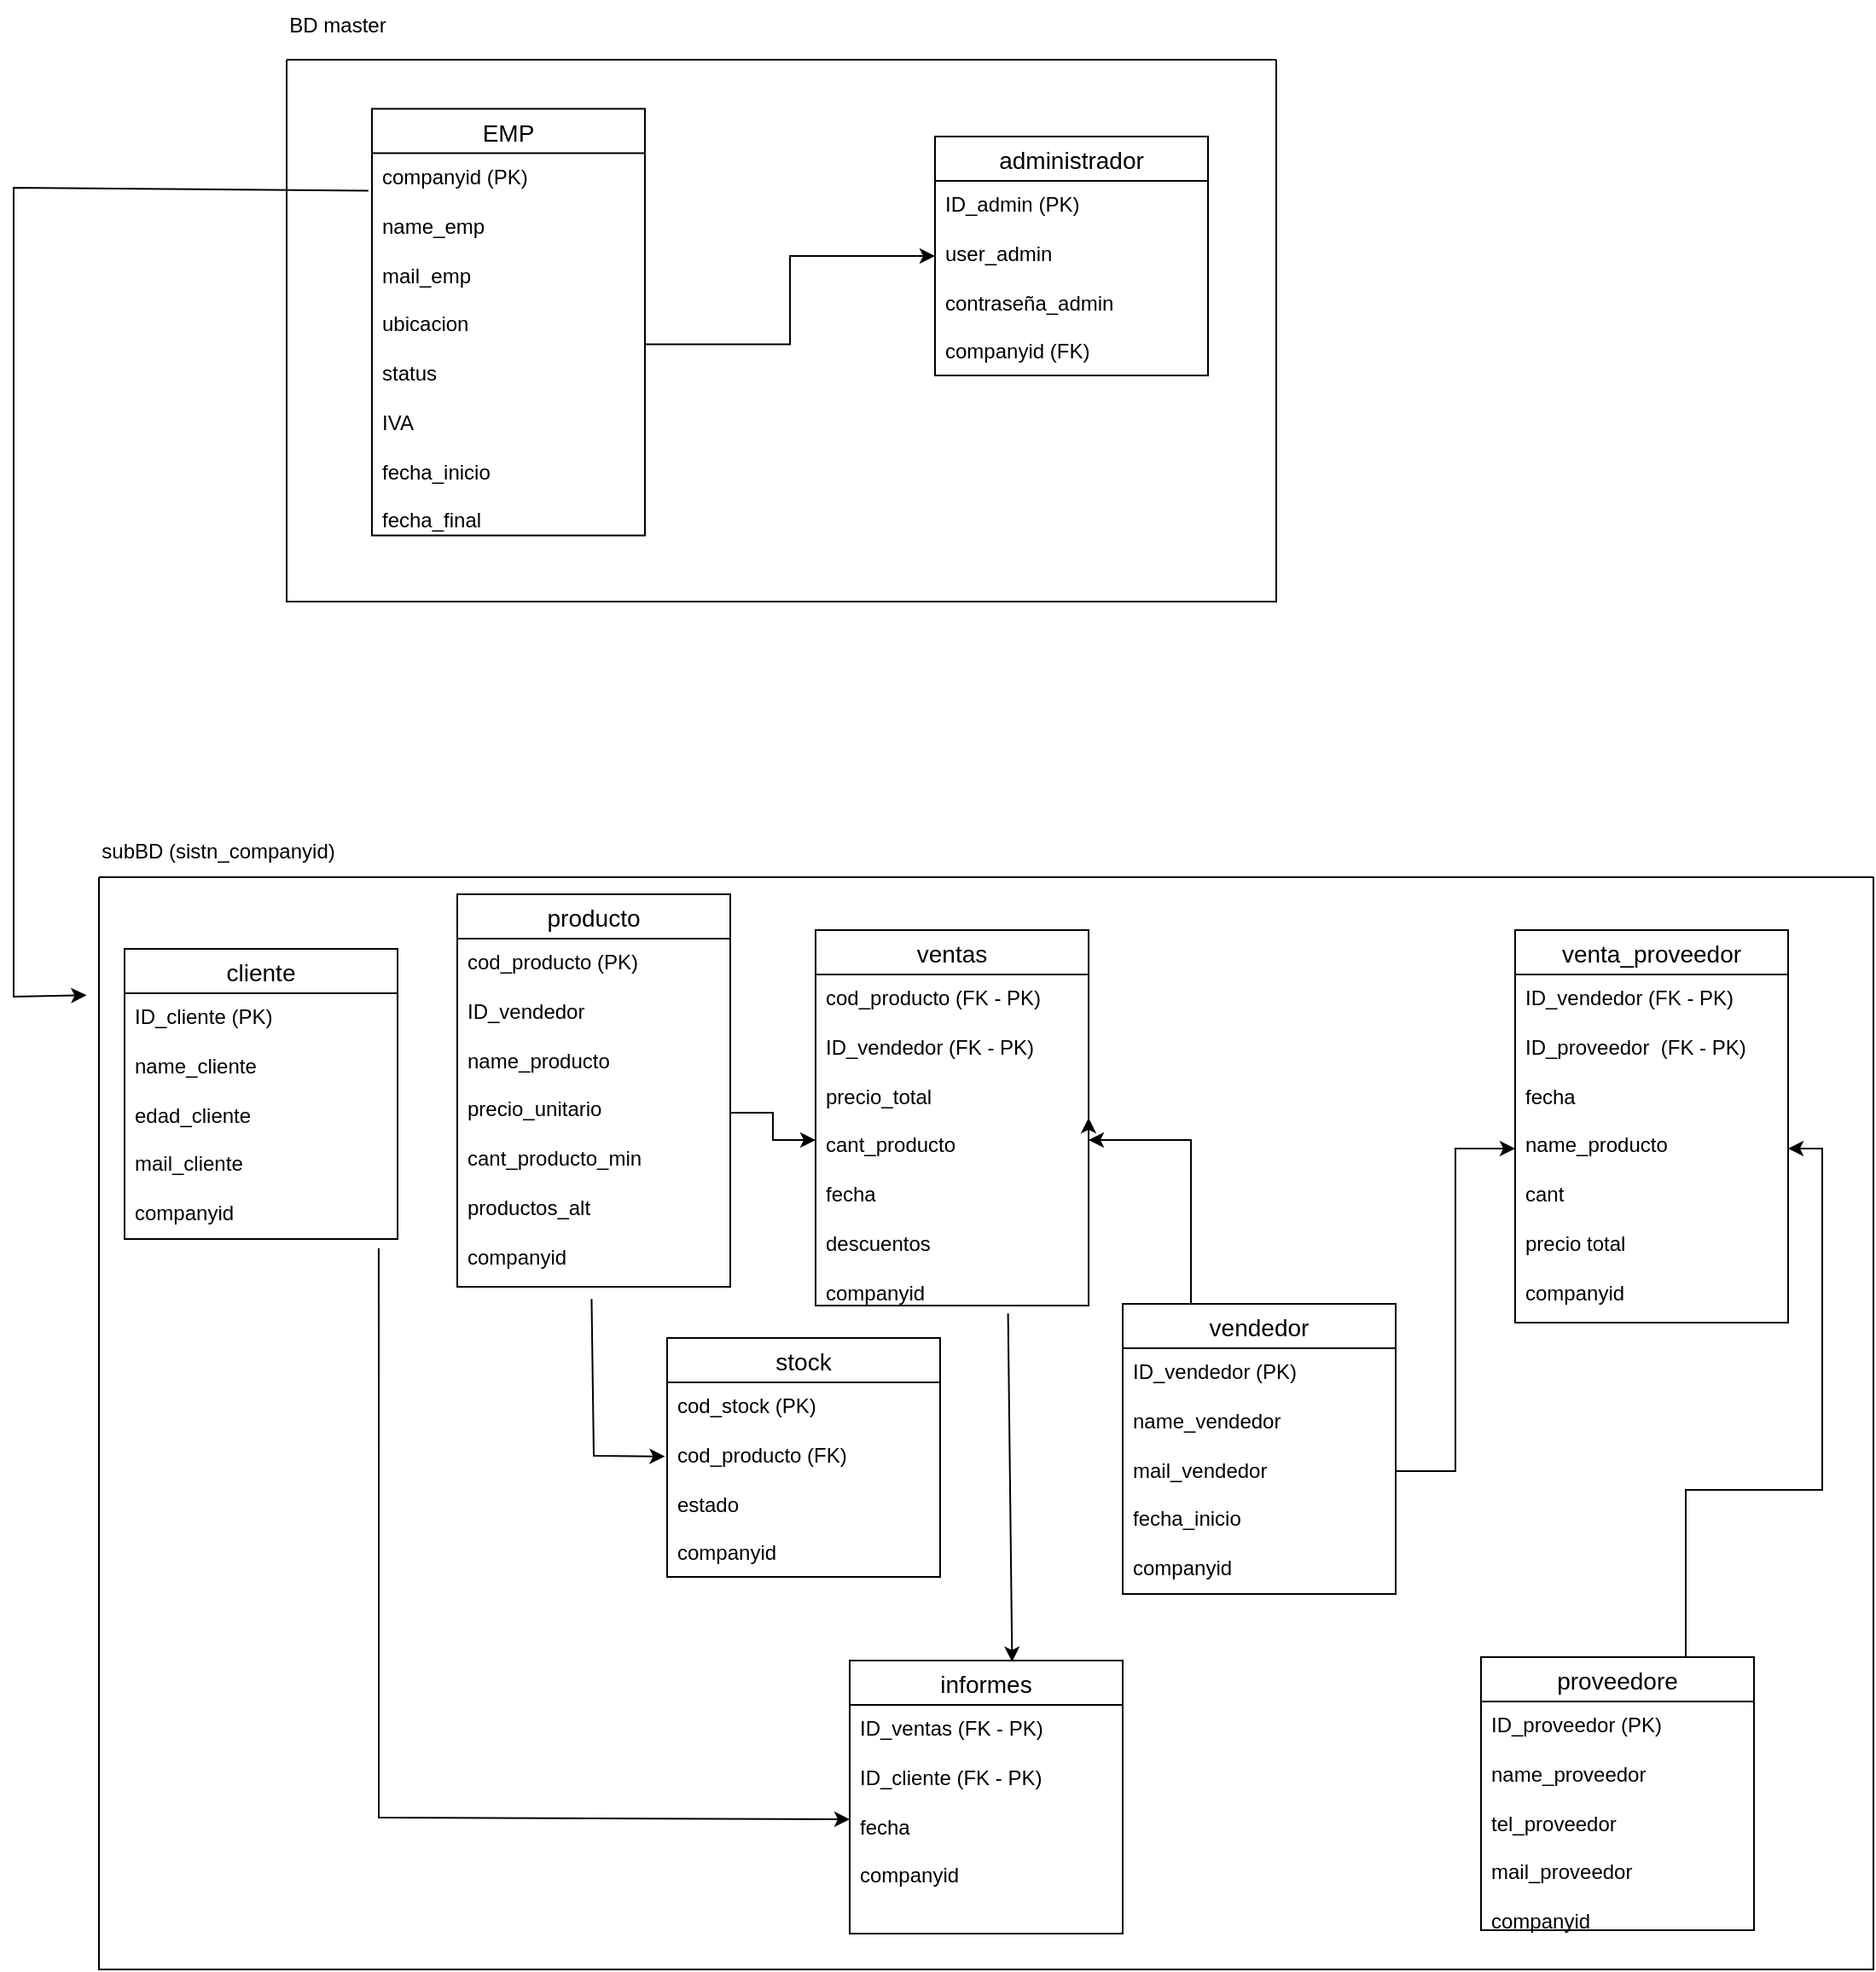 <mxfile version="21.7.5" type="device">
  <diagram name="Página-1" id="5p1yYxbYOa13pW53fWhO">
    <mxGraphModel dx="2580" dy="1242" grid="1" gridSize="10" guides="1" tooltips="1" connect="1" arrows="1" fold="1" page="1" pageScale="1" pageWidth="827" pageHeight="1169" math="0" shadow="0">
      <root>
        <mxCell id="0" />
        <mxCell id="1" parent="0" />
        <mxCell id="NSPqOHQaHKHHC36vEacj-15" value="" style="swimlane;startSize=0;" vertex="1" parent="1">
          <mxGeometry x="220" y="50" width="580" height="317.5" as="geometry" />
        </mxCell>
        <mxCell id="NSPqOHQaHKHHC36vEacj-33" value="EMP" style="swimlane;fontStyle=0;childLayout=stackLayout;horizontal=1;startSize=26;horizontalStack=0;resizeParent=1;resizeParentMax=0;resizeLast=0;collapsible=1;marginBottom=0;align=center;fontSize=14;" vertex="1" parent="NSPqOHQaHKHHC36vEacj-15">
          <mxGeometry x="50" y="28.75" width="160" height="250" as="geometry" />
        </mxCell>
        <mxCell id="NSPqOHQaHKHHC36vEacj-34" value="companyid (PK)&lt;br&gt;&lt;br&gt;name_emp&lt;br&gt;&lt;br&gt;mail_emp&lt;br&gt;&lt;br&gt;ubicacion&lt;br&gt;&lt;br&gt;status&lt;br&gt;&lt;br&gt;IVA&lt;br&gt;&lt;br&gt;fecha_inicio&lt;br&gt;&lt;br&gt;fecha_final" style="text;strokeColor=none;fillColor=none;spacingLeft=4;spacingRight=4;overflow=hidden;rotatable=0;points=[[0,0.5],[1,0.5]];portConstraint=eastwest;fontSize=12;whiteSpace=wrap;html=1;" vertex="1" parent="NSPqOHQaHKHHC36vEacj-33">
          <mxGeometry y="26" width="160" height="224" as="geometry" />
        </mxCell>
        <mxCell id="NSPqOHQaHKHHC36vEacj-56" value="administrador" style="swimlane;fontStyle=0;childLayout=stackLayout;horizontal=1;startSize=26;horizontalStack=0;resizeParent=1;resizeParentMax=0;resizeLast=0;collapsible=1;marginBottom=0;align=center;fontSize=14;" vertex="1" parent="NSPqOHQaHKHHC36vEacj-15">
          <mxGeometry x="380" y="45" width="160" height="140" as="geometry" />
        </mxCell>
        <mxCell id="NSPqOHQaHKHHC36vEacj-57" value="ID_admin&amp;nbsp;(PK)&lt;br&gt;&lt;br&gt;user_admin&lt;br&gt;&lt;br&gt;contraseña_admin&lt;br&gt;&lt;br&gt;companyid (FK)" style="text;strokeColor=none;fillColor=none;spacingLeft=4;spacingRight=4;overflow=hidden;rotatable=0;points=[[0,0.5],[1,0.5]];portConstraint=eastwest;fontSize=12;whiteSpace=wrap;html=1;" vertex="1" parent="NSPqOHQaHKHHC36vEacj-56">
          <mxGeometry y="26" width="160" height="114" as="geometry" />
        </mxCell>
        <mxCell id="NSPqOHQaHKHHC36vEacj-60" style="edgeStyle=orthogonalEdgeStyle;rounded=0;orthogonalLoop=1;jettySize=auto;html=1;exitX=1;exitY=0.5;exitDx=0;exitDy=0;entryX=0;entryY=0.5;entryDx=0;entryDy=0;" edge="1" parent="NSPqOHQaHKHHC36vEacj-15" source="NSPqOHQaHKHHC36vEacj-34" target="NSPqOHQaHKHHC36vEacj-56">
          <mxGeometry relative="1" as="geometry" />
        </mxCell>
        <mxCell id="NSPqOHQaHKHHC36vEacj-17" value="BD master" style="text;html=1;strokeColor=none;fillColor=none;align=center;verticalAlign=middle;whiteSpace=wrap;rounded=0;" vertex="1" parent="1">
          <mxGeometry x="220" y="15" width="60" height="30" as="geometry" />
        </mxCell>
        <mxCell id="NSPqOHQaHKHHC36vEacj-54" value="" style="endArrow=classic;html=1;rounded=0;entryX=-0.007;entryY=0.108;entryDx=0;entryDy=0;entryPerimeter=0;exitX=-0.013;exitY=0.098;exitDx=0;exitDy=0;exitPerimeter=0;" edge="1" parent="1" source="NSPqOHQaHKHHC36vEacj-34" target="NSPqOHQaHKHHC36vEacj-44">
          <mxGeometry width="50" height="50" relative="1" as="geometry">
            <mxPoint x="50" y="450" as="sourcePoint" />
            <mxPoint x="100" y="400" as="targetPoint" />
            <Array as="points">
              <mxPoint x="60" y="125" />
              <mxPoint x="60" y="599" />
            </Array>
          </mxGeometry>
        </mxCell>
        <mxCell id="NSPqOHQaHKHHC36vEacj-55" value="&lt;font style=&quot;font-size: 12px;&quot;&gt;subBD&amp;nbsp;(sistn_companyid)&lt;/font&gt;" style="text;html=1;strokeColor=none;fillColor=none;align=center;verticalAlign=middle;whiteSpace=wrap;rounded=0;" vertex="1" parent="1">
          <mxGeometry x="150" y="499" width="60" height="30" as="geometry" />
        </mxCell>
        <mxCell id="NSPqOHQaHKHHC36vEacj-44" value="" style="swimlane;startSize=0;" vertex="1" parent="1">
          <mxGeometry x="110" y="529" width="1040" height="640" as="geometry" />
        </mxCell>
        <mxCell id="NSPqOHQaHKHHC36vEacj-40" value="cliente" style="swimlane;fontStyle=0;childLayout=stackLayout;horizontal=1;startSize=26;horizontalStack=0;resizeParent=1;resizeParentMax=0;resizeLast=0;collapsible=1;marginBottom=0;align=center;fontSize=14;" vertex="1" parent="NSPqOHQaHKHHC36vEacj-44">
          <mxGeometry x="15" y="42" width="160" height="170" as="geometry" />
        </mxCell>
        <mxCell id="NSPqOHQaHKHHC36vEacj-41" value="ID_cliente (PK)&lt;br&gt;&lt;br&gt;name_cliente&lt;br&gt;&lt;br&gt;edad_cliente&lt;br&gt;&lt;br&gt;mail_cliente&lt;br&gt;&lt;br&gt;companyid&amp;nbsp;" style="text;strokeColor=none;fillColor=none;spacingLeft=4;spacingRight=4;overflow=hidden;rotatable=0;points=[[0,0.5],[1,0.5]];portConstraint=eastwest;fontSize=12;whiteSpace=wrap;html=1;" vertex="1" parent="NSPqOHQaHKHHC36vEacj-40">
          <mxGeometry y="26" width="160" height="144" as="geometry" />
        </mxCell>
        <mxCell id="NSPqOHQaHKHHC36vEacj-46" value="producto" style="swimlane;fontStyle=0;childLayout=stackLayout;horizontal=1;startSize=26;horizontalStack=0;resizeParent=1;resizeParentMax=0;resizeLast=0;collapsible=1;marginBottom=0;align=center;fontSize=14;" vertex="1" parent="NSPqOHQaHKHHC36vEacj-44">
          <mxGeometry x="210" y="10" width="160" height="230" as="geometry" />
        </mxCell>
        <mxCell id="NSPqOHQaHKHHC36vEacj-47" value="cod_producto (PK)&lt;br&gt;&lt;br&gt;ID_vendedor&lt;br&gt;&lt;br&gt;name_producto&lt;br&gt;&lt;br&gt;precio_unitario&lt;br&gt;&lt;br&gt;cant_producto_min&lt;br&gt;&lt;br&gt;productos_alt&lt;br&gt;&lt;br&gt;companyid&amp;nbsp;" style="text;strokeColor=none;fillColor=none;spacingLeft=4;spacingRight=4;overflow=hidden;rotatable=0;points=[[0,0.5],[1,0.5]];portConstraint=eastwest;fontSize=12;whiteSpace=wrap;html=1;" vertex="1" parent="NSPqOHQaHKHHC36vEacj-46">
          <mxGeometry y="26" width="160" height="204" as="geometry" />
        </mxCell>
        <mxCell id="NSPqOHQaHKHHC36vEacj-137" style="edgeStyle=orthogonalEdgeStyle;rounded=0;orthogonalLoop=1;jettySize=auto;html=1;exitX=0.25;exitY=0;exitDx=0;exitDy=0;entryX=1;entryY=0.5;entryDx=0;entryDy=0;" edge="1" parent="NSPqOHQaHKHHC36vEacj-44" source="NSPqOHQaHKHHC36vEacj-50" target="NSPqOHQaHKHHC36vEacj-131">
          <mxGeometry relative="1" as="geometry" />
        </mxCell>
        <mxCell id="NSPqOHQaHKHHC36vEacj-50" value="vendedor" style="swimlane;fontStyle=0;childLayout=stackLayout;horizontal=1;startSize=26;horizontalStack=0;resizeParent=1;resizeParentMax=0;resizeLast=0;collapsible=1;marginBottom=0;align=center;fontSize=14;" vertex="1" parent="NSPqOHQaHKHHC36vEacj-44">
          <mxGeometry x="600" y="250" width="160" height="170" as="geometry" />
        </mxCell>
        <mxCell id="NSPqOHQaHKHHC36vEacj-51" value="ID_vendedor (PK)&lt;br&gt;&lt;br&gt;name_vendedor&lt;br&gt;&lt;br&gt;mail_vendedor&lt;br&gt;&lt;br&gt;fecha_inicio&lt;br&gt;&lt;br&gt;companyid&amp;nbsp;" style="text;strokeColor=none;fillColor=none;spacingLeft=4;spacingRight=4;overflow=hidden;rotatable=0;points=[[0,0.5],[1,0.5]];portConstraint=eastwest;fontSize=12;whiteSpace=wrap;html=1;" vertex="1" parent="NSPqOHQaHKHHC36vEacj-50">
          <mxGeometry y="26" width="160" height="144" as="geometry" />
        </mxCell>
        <mxCell id="NSPqOHQaHKHHC36vEacj-66" value="stock" style="swimlane;fontStyle=0;childLayout=stackLayout;horizontal=1;startSize=26;horizontalStack=0;resizeParent=1;resizeParentMax=0;resizeLast=0;collapsible=1;marginBottom=0;align=center;fontSize=14;" vertex="1" parent="NSPqOHQaHKHHC36vEacj-44">
          <mxGeometry x="333" y="270" width="160" height="140" as="geometry" />
        </mxCell>
        <mxCell id="NSPqOHQaHKHHC36vEacj-67" value="cod_stock (PK)&lt;br&gt;&lt;br&gt;cod_producto (FK)&lt;br&gt;&lt;br&gt;estado&amp;nbsp;&lt;br&gt;&lt;br&gt;companyid" style="text;strokeColor=none;fillColor=none;spacingLeft=4;spacingRight=4;overflow=hidden;rotatable=0;points=[[0,0.5],[1,0.5]];portConstraint=eastwest;fontSize=12;whiteSpace=wrap;html=1;" vertex="1" parent="NSPqOHQaHKHHC36vEacj-66">
          <mxGeometry y="26" width="160" height="114" as="geometry" />
        </mxCell>
        <mxCell id="NSPqOHQaHKHHC36vEacj-71" value="" style="endArrow=classic;html=1;rounded=0;exitX=0.492;exitY=1.035;exitDx=0;exitDy=0;exitPerimeter=0;entryX=-0.008;entryY=0.381;entryDx=0;entryDy=0;entryPerimeter=0;" edge="1" parent="NSPqOHQaHKHHC36vEacj-44" source="NSPqOHQaHKHHC36vEacj-47" target="NSPqOHQaHKHHC36vEacj-67">
          <mxGeometry width="50" height="50" relative="1" as="geometry">
            <mxPoint x="260" y="300" as="sourcePoint" />
            <mxPoint x="310" y="250" as="targetPoint" />
            <Array as="points">
              <mxPoint x="290" y="339" />
            </Array>
          </mxGeometry>
        </mxCell>
        <mxCell id="NSPqOHQaHKHHC36vEacj-87" value="informes" style="swimlane;fontStyle=0;childLayout=stackLayout;horizontal=1;startSize=26;horizontalStack=0;resizeParent=1;resizeParentMax=0;resizeLast=0;collapsible=1;marginBottom=0;align=center;fontSize=14;" vertex="1" parent="NSPqOHQaHKHHC36vEacj-44">
          <mxGeometry x="440" y="459" width="160" height="160" as="geometry" />
        </mxCell>
        <mxCell id="NSPqOHQaHKHHC36vEacj-88" value="&lt;div&gt;&lt;span style=&quot;background-color: initial;&quot;&gt;ID_ventas (FK - PK)&lt;/span&gt;&lt;br&gt;&lt;/div&gt;&lt;div&gt;&lt;br&gt;&lt;/div&gt;&lt;div&gt;ID_cliente (FK - PK)&lt;/div&gt;&lt;div&gt;&lt;br&gt;&lt;/div&gt;&lt;div&gt;fecha&lt;/div&gt;&lt;div&gt;&lt;br&gt;&lt;/div&gt;&lt;div&gt;companyid&amp;nbsp;&lt;/div&gt;" style="text;strokeColor=none;fillColor=none;spacingLeft=4;spacingRight=4;overflow=hidden;rotatable=0;points=[[0,0.5],[1,0.5]];portConstraint=eastwest;fontSize=12;whiteSpace=wrap;html=1;" vertex="1" parent="NSPqOHQaHKHHC36vEacj-87">
          <mxGeometry y="26" width="160" height="134" as="geometry" />
        </mxCell>
        <mxCell id="NSPqOHQaHKHHC36vEacj-98" style="edgeStyle=orthogonalEdgeStyle;rounded=0;orthogonalLoop=1;jettySize=auto;html=1;exitX=0.75;exitY=0;exitDx=0;exitDy=0;entryX=1;entryY=0.5;entryDx=0;entryDy=0;" edge="1" parent="NSPqOHQaHKHHC36vEacj-44" source="NSPqOHQaHKHHC36vEacj-94" target="NSPqOHQaHKHHC36vEacj-101">
          <mxGeometry relative="1" as="geometry" />
        </mxCell>
        <mxCell id="NSPqOHQaHKHHC36vEacj-94" value="proveedore" style="swimlane;fontStyle=0;childLayout=stackLayout;horizontal=1;startSize=26;horizontalStack=0;resizeParent=1;resizeParentMax=0;resizeLast=0;collapsible=1;marginBottom=0;align=center;fontSize=14;" vertex="1" parent="NSPqOHQaHKHHC36vEacj-44">
          <mxGeometry x="810" y="457" width="160" height="160" as="geometry" />
        </mxCell>
        <mxCell id="NSPqOHQaHKHHC36vEacj-95" value="ID_proveedor (PK)&lt;br&gt;&lt;br&gt;name_proveedor&lt;br&gt;&lt;br&gt;tel_proveedor&lt;br&gt;&lt;br&gt;mail_proveedor&lt;br&gt;&lt;br&gt;companyid&amp;nbsp;" style="text;strokeColor=none;fillColor=none;spacingLeft=4;spacingRight=4;overflow=hidden;rotatable=0;points=[[0,0.5],[1,0.5]];portConstraint=eastwest;fontSize=12;whiteSpace=wrap;html=1;" vertex="1" parent="NSPqOHQaHKHHC36vEacj-94">
          <mxGeometry y="26" width="160" height="134" as="geometry" />
        </mxCell>
        <mxCell id="NSPqOHQaHKHHC36vEacj-103" style="edgeStyle=orthogonalEdgeStyle;rounded=0;orthogonalLoop=1;jettySize=auto;html=1;exitX=1;exitY=0.5;exitDx=0;exitDy=0;entryX=0;entryY=0.5;entryDx=0;entryDy=0;" edge="1" parent="NSPqOHQaHKHHC36vEacj-44" source="NSPqOHQaHKHHC36vEacj-51" target="NSPqOHQaHKHHC36vEacj-101">
          <mxGeometry relative="1" as="geometry" />
        </mxCell>
        <mxCell id="NSPqOHQaHKHHC36vEacj-99" value="venta_proveedor" style="swimlane;fontStyle=0;childLayout=stackLayout;horizontal=1;startSize=26;horizontalStack=0;resizeParent=1;resizeParentMax=0;resizeLast=0;collapsible=1;marginBottom=0;align=center;fontSize=14;" vertex="1" parent="NSPqOHQaHKHHC36vEacj-44">
          <mxGeometry x="830" y="31" width="160" height="230" as="geometry" />
        </mxCell>
        <mxCell id="NSPqOHQaHKHHC36vEacj-101" value="ID_vendedor (FK - PK)&lt;br&gt;&lt;br&gt;ID_proveedor&amp;nbsp; (FK - PK)&lt;br&gt;&lt;br&gt;fecha&lt;br&gt;&lt;br&gt;name_producto&lt;br&gt;&lt;br&gt;cant&lt;br&gt;&lt;br&gt;precio total&lt;br&gt;&lt;br&gt;companyid" style="text;strokeColor=none;fillColor=none;spacingLeft=4;spacingRight=4;overflow=hidden;rotatable=0;points=[[0,0.5],[1,0.5]];portConstraint=eastwest;fontSize=12;whiteSpace=wrap;html=1;" vertex="1" parent="NSPqOHQaHKHHC36vEacj-99">
          <mxGeometry y="26" width="160" height="204" as="geometry" />
        </mxCell>
        <mxCell id="NSPqOHQaHKHHC36vEacj-135" style="edgeStyle=orthogonalEdgeStyle;rounded=0;orthogonalLoop=1;jettySize=auto;html=1;exitX=1;exitY=0.5;exitDx=0;exitDy=0;entryX=0;entryY=0.5;entryDx=0;entryDy=0;" edge="1" parent="NSPqOHQaHKHHC36vEacj-44" source="NSPqOHQaHKHHC36vEacj-47" target="NSPqOHQaHKHHC36vEacj-131">
          <mxGeometry relative="1" as="geometry" />
        </mxCell>
        <mxCell id="NSPqOHQaHKHHC36vEacj-130" value="ventas" style="swimlane;fontStyle=0;childLayout=stackLayout;horizontal=1;startSize=26;horizontalStack=0;resizeParent=1;resizeParentMax=0;resizeLast=0;collapsible=1;marginBottom=0;align=center;fontSize=14;" vertex="1" parent="NSPqOHQaHKHHC36vEacj-44">
          <mxGeometry x="420" y="31" width="160" height="220" as="geometry" />
        </mxCell>
        <mxCell id="NSPqOHQaHKHHC36vEacj-136" style="edgeStyle=orthogonalEdgeStyle;rounded=0;orthogonalLoop=1;jettySize=auto;html=1;exitX=1;exitY=0.5;exitDx=0;exitDy=0;entryX=1;entryY=0.5;entryDx=0;entryDy=0;" edge="1" parent="NSPqOHQaHKHHC36vEacj-130" source="NSPqOHQaHKHHC36vEacj-131" target="NSPqOHQaHKHHC36vEacj-130">
          <mxGeometry relative="1" as="geometry" />
        </mxCell>
        <mxCell id="NSPqOHQaHKHHC36vEacj-131" value="cod_producto (FK - PK)&lt;br&gt;&lt;br&gt;ID_vendedor (FK - PK)&lt;br&gt;&lt;br&gt;precio_total&lt;br&gt;&lt;br&gt;cant_producto&lt;br&gt;&lt;br&gt;fecha&lt;br&gt;&lt;br&gt;descuentos&lt;br&gt;&lt;br&gt;companyid" style="text;strokeColor=none;fillColor=none;spacingLeft=4;spacingRight=4;overflow=hidden;rotatable=0;points=[[0,0.5],[1,0.5]];portConstraint=eastwest;fontSize=12;whiteSpace=wrap;html=1;" vertex="1" parent="NSPqOHQaHKHHC36vEacj-130">
          <mxGeometry y="26" width="160" height="194" as="geometry" />
        </mxCell>
        <mxCell id="NSPqOHQaHKHHC36vEacj-138" value="" style="endArrow=classic;html=1;rounded=0;exitX=0.705;exitY=1.024;exitDx=0;exitDy=0;exitPerimeter=0;entryX=0.595;entryY=0.005;entryDx=0;entryDy=0;entryPerimeter=0;" edge="1" parent="NSPqOHQaHKHHC36vEacj-44" source="NSPqOHQaHKHHC36vEacj-131" target="NSPqOHQaHKHHC36vEacj-87">
          <mxGeometry width="50" height="50" relative="1" as="geometry">
            <mxPoint x="530" y="431" as="sourcePoint" />
            <mxPoint x="580" y="381" as="targetPoint" />
          </mxGeometry>
        </mxCell>
        <mxCell id="NSPqOHQaHKHHC36vEacj-139" value="" style="endArrow=classic;html=1;rounded=0;exitX=0.931;exitY=1.037;exitDx=0;exitDy=0;exitPerimeter=0;entryX=0;entryY=0.5;entryDx=0;entryDy=0;" edge="1" parent="NSPqOHQaHKHHC36vEacj-44" source="NSPqOHQaHKHHC36vEacj-41" target="NSPqOHQaHKHHC36vEacj-88">
          <mxGeometry width="50" height="50" relative="1" as="geometry">
            <mxPoint x="250" y="431" as="sourcePoint" />
            <mxPoint x="300" y="381" as="targetPoint" />
            <Array as="points">
              <mxPoint x="164" y="351" />
              <mxPoint x="164" y="551" />
            </Array>
          </mxGeometry>
        </mxCell>
      </root>
    </mxGraphModel>
  </diagram>
</mxfile>
